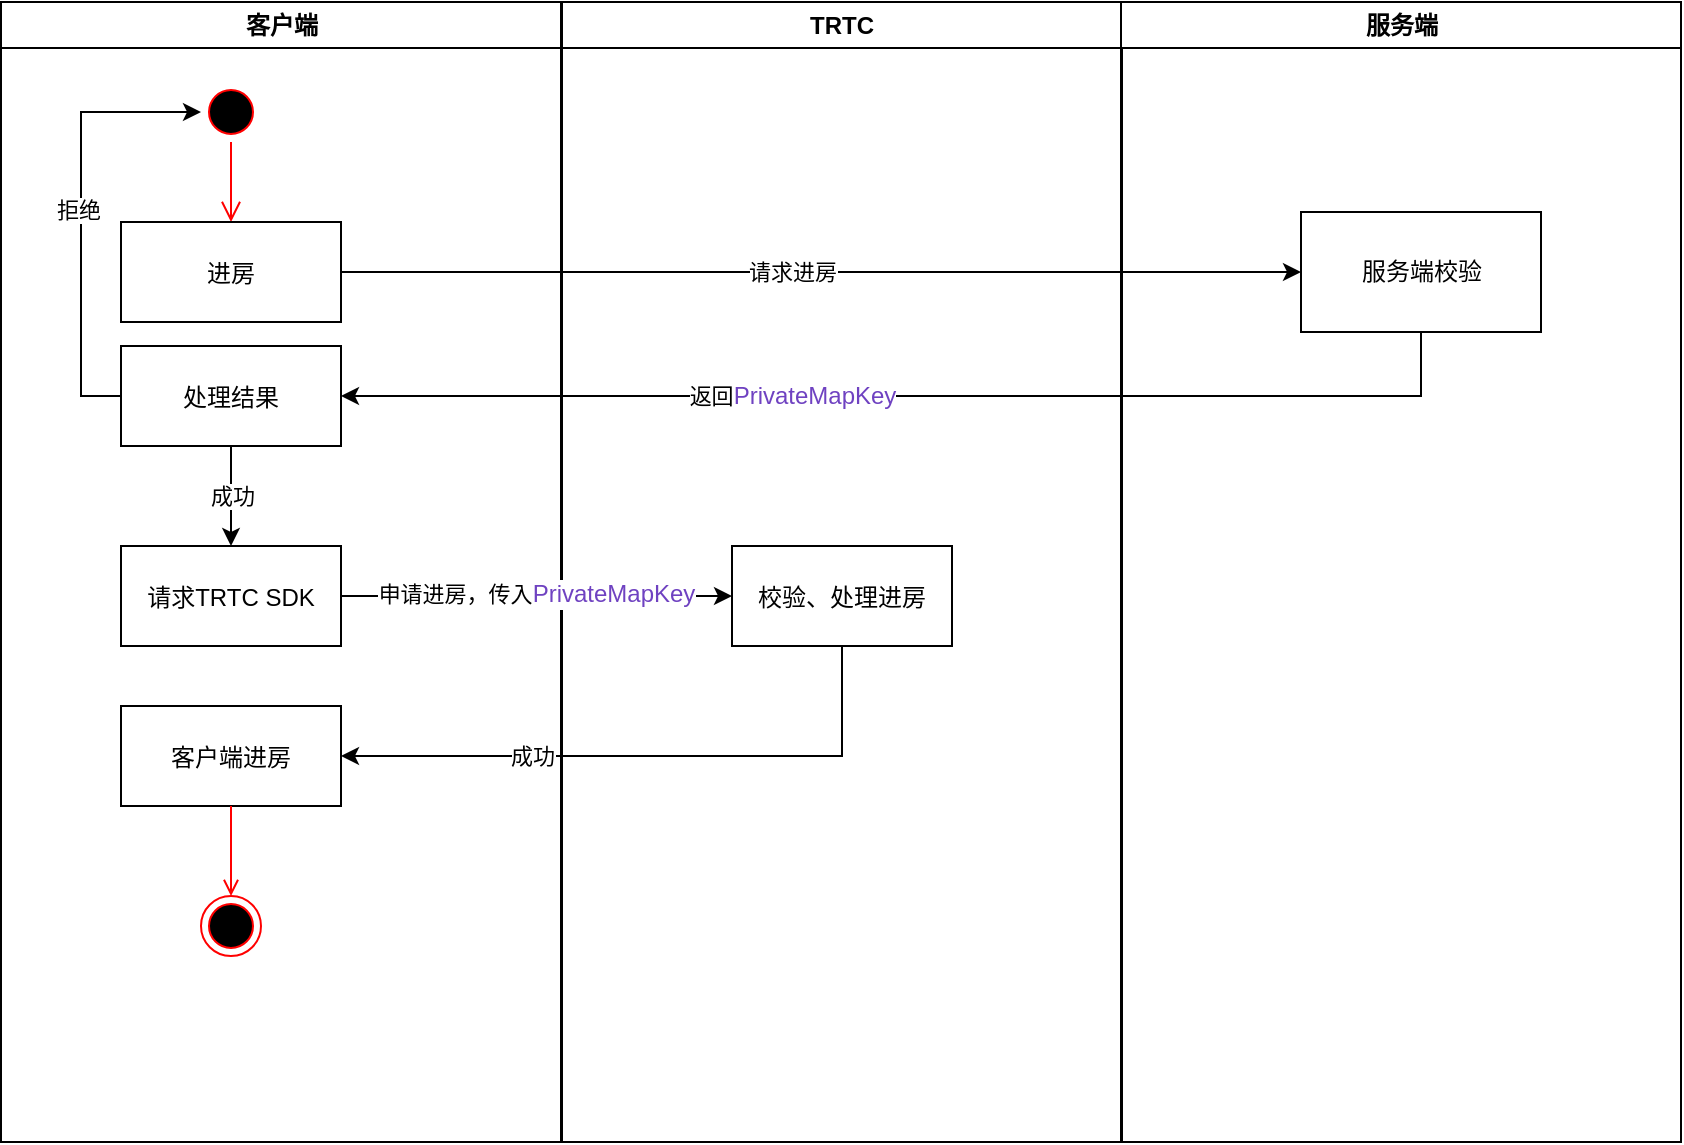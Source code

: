 <mxfile version="13.6.5" type="github">
  <diagram name="Page-1" id="e7e014a7-5840-1c2e-5031-d8a46d1fe8dd">
    <mxGraphModel dx="1426" dy="803" grid="1" gridSize="10" guides="1" tooltips="1" connect="1" arrows="1" fold="1" page="1" pageScale="1" pageWidth="1169" pageHeight="826" background="#ffffff" math="0" shadow="0">
      <root>
        <mxCell id="0" />
        <mxCell id="1" parent="0" />
        <mxCell id="2" value="客户端" style="swimlane;whiteSpace=wrap" parent="1" vertex="1">
          <mxGeometry x="164.5" y="128" width="280" height="570" as="geometry" />
        </mxCell>
        <mxCell id="5" value="" style="ellipse;shape=startState;fillColor=#000000;strokeColor=#ff0000;" parent="2" vertex="1">
          <mxGeometry x="100" y="40" width="30" height="30" as="geometry" />
        </mxCell>
        <mxCell id="6" value="" style="edgeStyle=elbowEdgeStyle;elbow=horizontal;verticalAlign=bottom;endArrow=open;endSize=8;strokeColor=#FF0000;endFill=1;rounded=0" parent="2" source="5" target="7" edge="1">
          <mxGeometry x="100" y="40" as="geometry">
            <mxPoint x="115" y="110" as="targetPoint" />
          </mxGeometry>
        </mxCell>
        <mxCell id="7" value="进房" style="" parent="2" vertex="1">
          <mxGeometry x="60" y="110" width="110" height="50" as="geometry" />
        </mxCell>
        <mxCell id="RbEWKXzUfmcOPAviiLDR-52" style="edgeStyle=orthogonalEdgeStyle;rounded=0;orthogonalLoop=1;jettySize=auto;html=1;exitX=0;exitY=0.5;exitDx=0;exitDy=0;entryX=0;entryY=0.5;entryDx=0;entryDy=0;" parent="2" source="8" target="5" edge="1">
          <mxGeometry relative="1" as="geometry" />
        </mxCell>
        <mxCell id="RbEWKXzUfmcOPAviiLDR-53" value="拒绝" style="edgeLabel;html=1;align=center;verticalAlign=middle;resizable=0;points=[];" parent="RbEWKXzUfmcOPAviiLDR-52" vertex="1" connectable="0">
          <mxGeometry x="0.018" y="3" relative="1" as="geometry">
            <mxPoint x="1" as="offset" />
          </mxGeometry>
        </mxCell>
        <mxCell id="RbEWKXzUfmcOPAviiLDR-54" value="成功" style="edgeStyle=orthogonalEdgeStyle;rounded=0;orthogonalLoop=1;jettySize=auto;html=1;exitX=0.5;exitY=1;exitDx=0;exitDy=0;entryX=0.5;entryY=0;entryDx=0;entryDy=0;" parent="2" source="8" target="10" edge="1">
          <mxGeometry relative="1" as="geometry" />
        </mxCell>
        <mxCell id="8" value="处理结果" style="" parent="2" vertex="1">
          <mxGeometry x="60" y="172" width="110" height="50" as="geometry" />
        </mxCell>
        <mxCell id="10" value="请求TRTC SDK" style="" parent="2" vertex="1">
          <mxGeometry x="60" y="272" width="110" height="50" as="geometry" />
        </mxCell>
        <mxCell id="RbEWKXzUfmcOPAviiLDR-69" value="客户端进房" style="" parent="2" vertex="1">
          <mxGeometry x="60" y="352" width="110" height="50" as="geometry" />
        </mxCell>
        <mxCell id="38" value="" style="ellipse;shape=endState;fillColor=#000000;strokeColor=#ff0000" parent="2" vertex="1">
          <mxGeometry x="100" y="447" width="30" height="30" as="geometry" />
        </mxCell>
        <mxCell id="39" value="" style="endArrow=open;strokeColor=#FF0000;endFill=1;rounded=0" parent="2" target="38" edge="1">
          <mxGeometry relative="1" as="geometry">
            <mxPoint x="115" y="402" as="sourcePoint" />
          </mxGeometry>
        </mxCell>
        <mxCell id="3" value="TRTC" style="swimlane;whiteSpace=wrap" parent="1" vertex="1">
          <mxGeometry x="445" y="128" width="280" height="570" as="geometry" />
        </mxCell>
        <mxCell id="RbEWKXzUfmcOPAviiLDR-70" value="校验、处理进房" style="" parent="3" vertex="1">
          <mxGeometry x="85" y="272" width="110" height="50" as="geometry" />
        </mxCell>
        <mxCell id="4" value="服务端" style="swimlane;whiteSpace=wrap" parent="1" vertex="1">
          <mxGeometry x="724.5" y="128" width="280" height="570" as="geometry" />
        </mxCell>
        <mxCell id="RbEWKXzUfmcOPAviiLDR-41" value="服务端校验" style="whiteSpace=wrap;html=1;" parent="4" vertex="1">
          <mxGeometry x="90" y="105" width="120" height="60" as="geometry" />
        </mxCell>
        <mxCell id="RbEWKXzUfmcOPAviiLDR-42" value="" style="edgeStyle=orthogonalEdgeStyle;rounded=0;orthogonalLoop=1;jettySize=auto;html=1;" parent="1" source="7" target="RbEWKXzUfmcOPAviiLDR-41" edge="1">
          <mxGeometry relative="1" as="geometry" />
        </mxCell>
        <mxCell id="RbEWKXzUfmcOPAviiLDR-43" value="请求进房" style="edgeLabel;html=1;align=center;verticalAlign=middle;resizable=0;points=[];" parent="RbEWKXzUfmcOPAviiLDR-42" vertex="1" connectable="0">
          <mxGeometry x="-0.005" y="2" relative="1" as="geometry">
            <mxPoint x="-13.5" y="2" as="offset" />
          </mxGeometry>
        </mxCell>
        <mxCell id="RbEWKXzUfmcOPAviiLDR-50" style="edgeStyle=orthogonalEdgeStyle;rounded=0;orthogonalLoop=1;jettySize=auto;html=1;entryX=1;entryY=0.5;entryDx=0;entryDy=0;exitX=0.5;exitY=1;exitDx=0;exitDy=0;" parent="1" source="RbEWKXzUfmcOPAviiLDR-41" target="8" edge="1">
          <mxGeometry relative="1" as="geometry">
            <mxPoint x="810" y="300" as="sourcePoint" />
          </mxGeometry>
        </mxCell>
        <mxCell id="RbEWKXzUfmcOPAviiLDR-51" value="返回&lt;span style=&quot;color: rgb(111 , 66 , 193) ; font-family: , &amp;#34;consolas&amp;#34; , &amp;#34;liberation mono&amp;#34; , &amp;#34;menlo&amp;#34; , monospace ; font-size: 12px&quot;&gt;PrivateMapKey&lt;/span&gt;" style="edgeLabel;html=1;align=center;verticalAlign=middle;resizable=0;points=[];" parent="RbEWKXzUfmcOPAviiLDR-50" vertex="1" connectable="0">
          <mxGeometry x="0.228" y="4" relative="1" as="geometry">
            <mxPoint x="4.5" y="-4" as="offset" />
          </mxGeometry>
        </mxCell>
        <mxCell id="RbEWKXzUfmcOPAviiLDR-71" style="edgeStyle=orthogonalEdgeStyle;rounded=0;orthogonalLoop=1;jettySize=auto;html=1;exitX=1;exitY=0.5;exitDx=0;exitDy=0;entryX=0;entryY=0.5;entryDx=0;entryDy=0;" parent="1" source="10" target="RbEWKXzUfmcOPAviiLDR-70" edge="1">
          <mxGeometry relative="1" as="geometry" />
        </mxCell>
        <mxCell id="RbEWKXzUfmcOPAviiLDR-73" value="申请进房，传入&lt;span style=&quot;color: rgb(111 , 66 , 193) ; font-family: , &amp;#34;consolas&amp;#34; , &amp;#34;liberation mono&amp;#34; , &amp;#34;menlo&amp;#34; , monospace ; font-size: 12px&quot;&gt;PrivateMapKey&lt;/span&gt;" style="edgeLabel;html=1;align=center;verticalAlign=middle;resizable=0;points=[];" parent="RbEWKXzUfmcOPAviiLDR-71" vertex="1" connectable="0">
          <mxGeometry x="-0.013" y="1" relative="1" as="geometry">
            <mxPoint x="1" as="offset" />
          </mxGeometry>
        </mxCell>
        <mxCell id="HqfclWDo3by20rmH95Nw-41" style="edgeStyle=orthogonalEdgeStyle;rounded=0;orthogonalLoop=1;jettySize=auto;html=1;exitX=0.5;exitY=1;exitDx=0;exitDy=0;entryX=1;entryY=0.5;entryDx=0;entryDy=0;" parent="1" source="RbEWKXzUfmcOPAviiLDR-70" target="RbEWKXzUfmcOPAviiLDR-69" edge="1">
          <mxGeometry relative="1" as="geometry" />
        </mxCell>
        <mxCell id="HqfclWDo3by20rmH95Nw-42" value="成功" style="edgeLabel;html=1;align=center;verticalAlign=middle;resizable=0;points=[];" parent="HqfclWDo3by20rmH95Nw-41" vertex="1" connectable="0">
          <mxGeometry x="0.087" y="-1" relative="1" as="geometry">
            <mxPoint x="-44" y="1" as="offset" />
          </mxGeometry>
        </mxCell>
      </root>
    </mxGraphModel>
  </diagram>
</mxfile>
